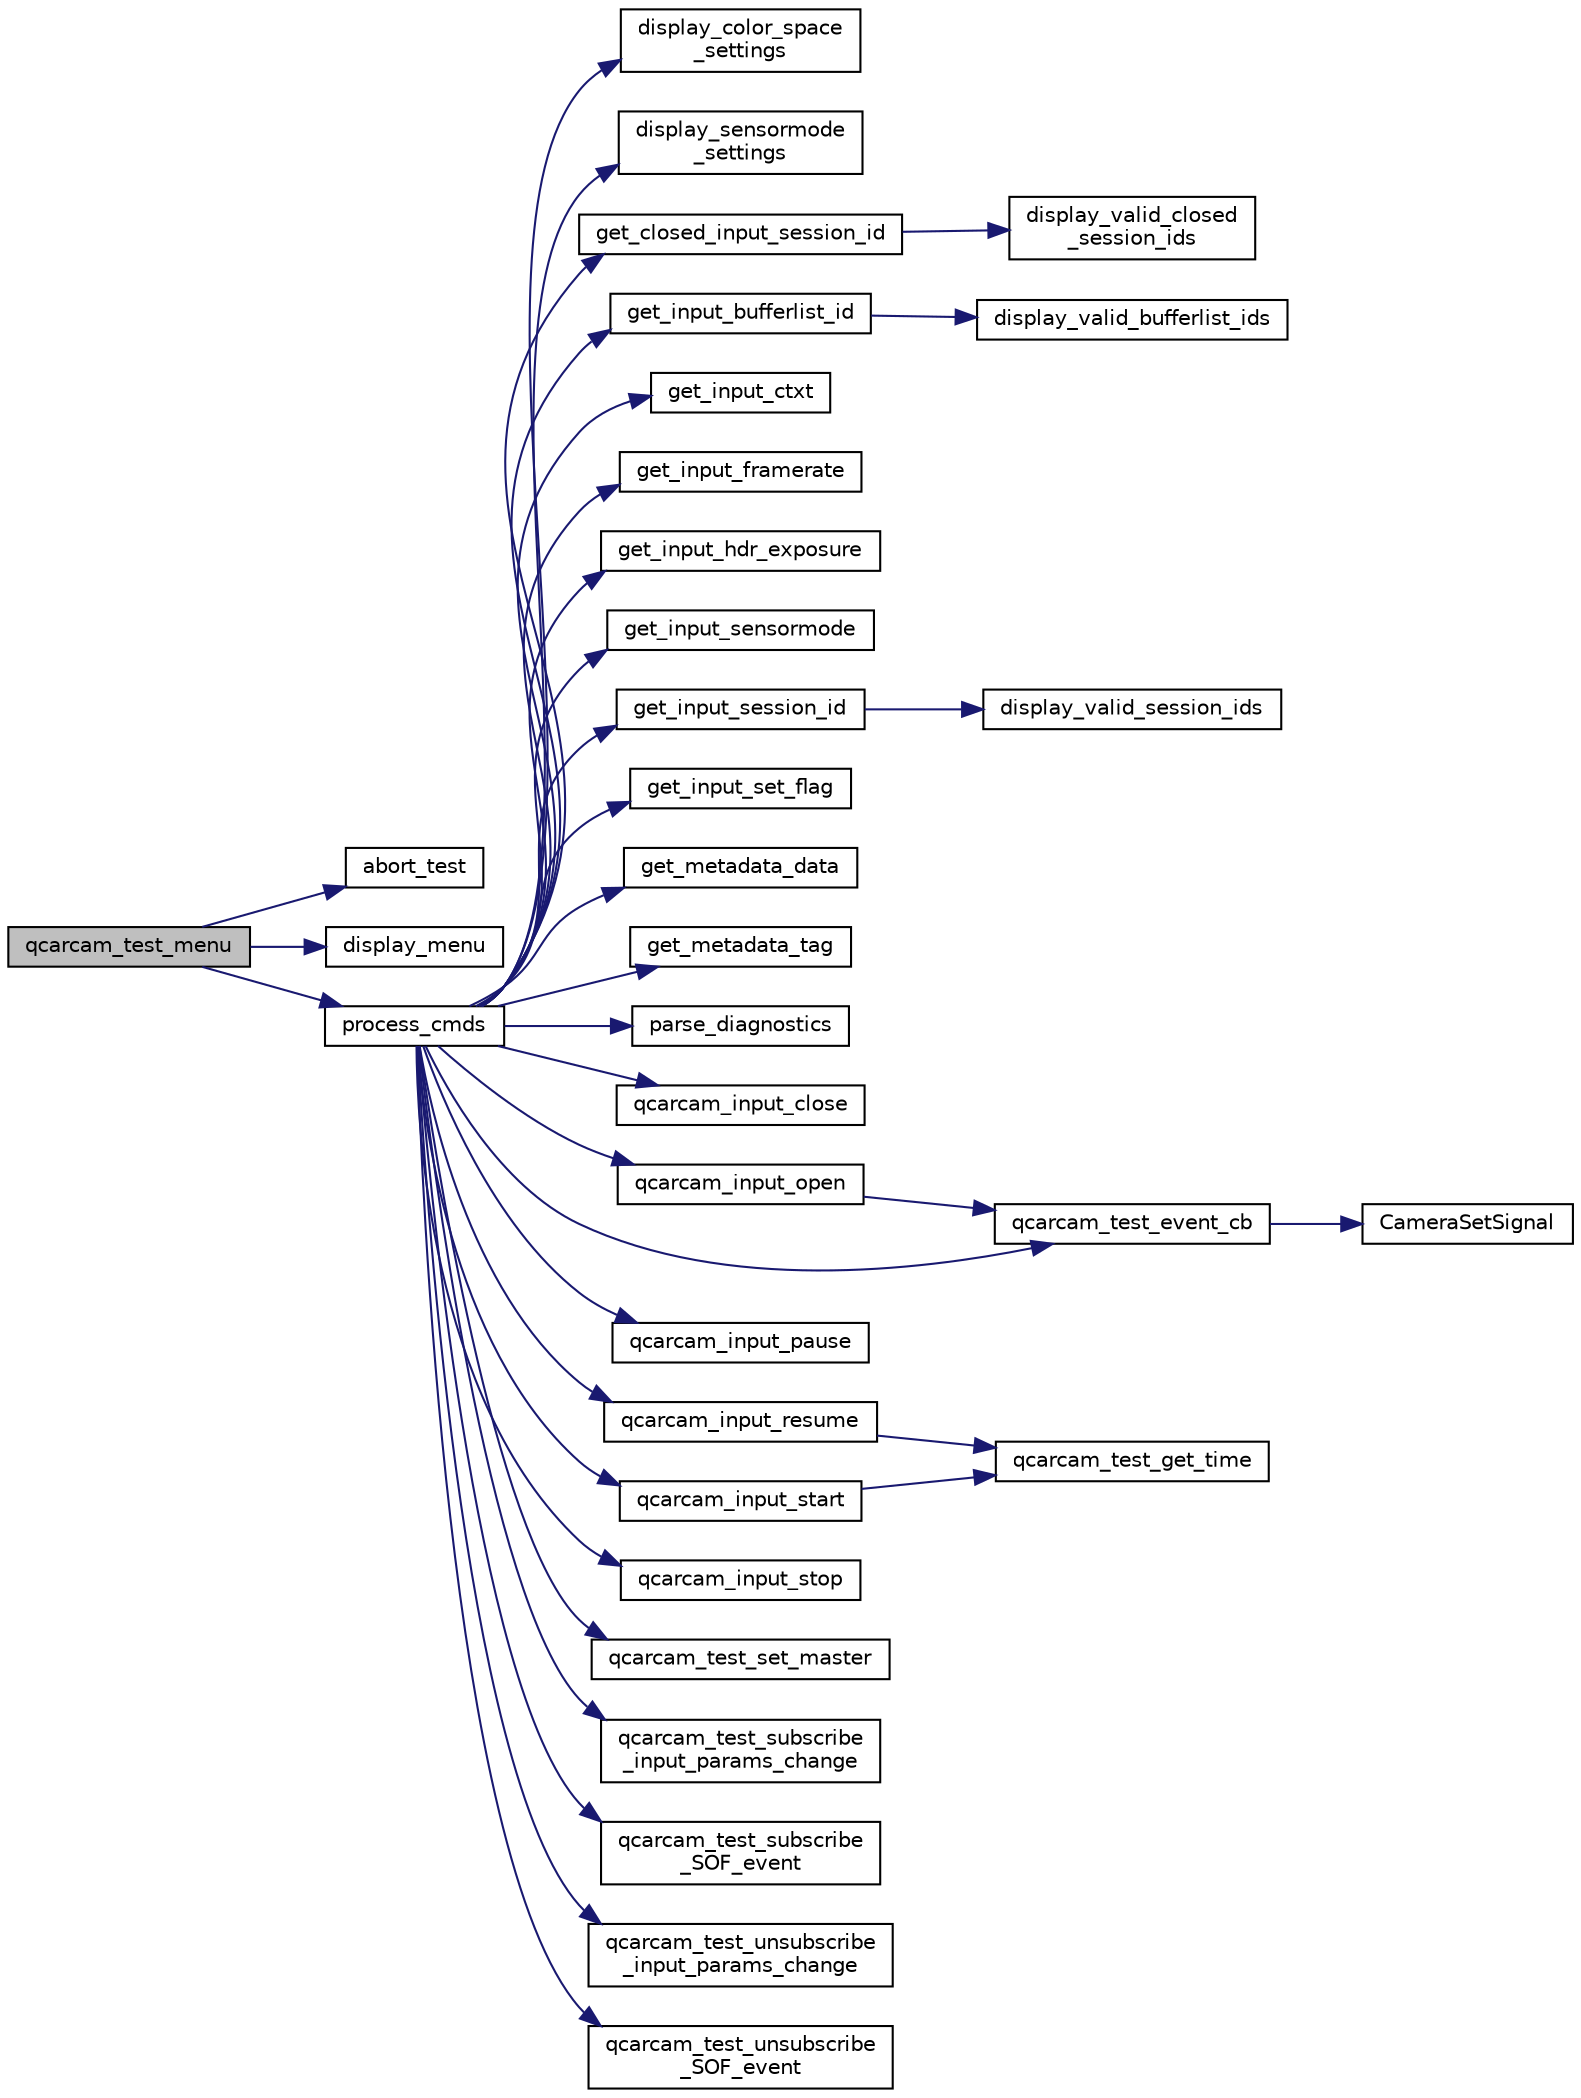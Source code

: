 digraph "qcarcam_test_menu"
{
 // LATEX_PDF_SIZE
  edge [fontname="Helvetica",fontsize="10",labelfontname="Helvetica",labelfontsize="10"];
  node [fontname="Helvetica",fontsize="10",shape=record];
  rankdir="LR";
  Node1 [label="qcarcam_test_menu",height=0.2,width=0.4,color="black", fillcolor="grey75", style="filled", fontcolor="black",tooltip=" "];
  Node1 -> Node2 [color="midnightblue",fontsize="10",style="solid"];
  Node2 [label="abort_test",height=0.2,width=0.4,color="black", fillcolor="white", style="filled",URL="$qcarcam__test_8cpp.html#a1302b3a0cdfaee0c0010ed5275c8023d",tooltip=" "];
  Node1 -> Node3 [color="midnightblue",fontsize="10",style="solid"];
  Node3 [label="display_menu",height=0.2,width=0.4,color="black", fillcolor="white", style="filled",URL="$qcarcam__test__menu_8cpp.html#a65c493e4917b50c983f9efee5b278f1c",tooltip=" "];
  Node1 -> Node4 [color="midnightblue",fontsize="10",style="solid"];
  Node4 [label="process_cmds",height=0.2,width=0.4,color="black", fillcolor="white", style="filled",URL="$qcarcam__test__menu_8cpp.html#ac8ea3de86b3a9882081ac5c744c4991d",tooltip=" "];
  Node4 -> Node5 [color="midnightblue",fontsize="10",style="solid"];
  Node5 [label="display_color_space\l_settings",height=0.2,width=0.4,color="black", fillcolor="white", style="filled",URL="$qcarcam__test__menu_8cpp.html#a60cb508df00fafdfc791c6dc9eb8a945",tooltip=" "];
  Node4 -> Node6 [color="midnightblue",fontsize="10",style="solid"];
  Node6 [label="display_sensormode\l_settings",height=0.2,width=0.4,color="black", fillcolor="white", style="filled",URL="$qcarcam__test__menu_8cpp.html#ae2fc613c7ca7af17e271a6829a70957b",tooltip=" "];
  Node4 -> Node7 [color="midnightblue",fontsize="10",style="solid"];
  Node7 [label="get_closed_input_session_id",height=0.2,width=0.4,color="black", fillcolor="white", style="filled",URL="$qcarcam__test__menu_8cpp.html#ad42b00ee7ecfb328fac81814e4c295ff",tooltip=" "];
  Node7 -> Node8 [color="midnightblue",fontsize="10",style="solid"];
  Node8 [label="display_valid_closed\l_session_ids",height=0.2,width=0.4,color="black", fillcolor="white", style="filled",URL="$qcarcam__test__menu_8cpp.html#aaa9897b45f9e549958e87ac7bc3945b8",tooltip=" "];
  Node4 -> Node9 [color="midnightblue",fontsize="10",style="solid"];
  Node9 [label="get_input_bufferlist_id",height=0.2,width=0.4,color="black", fillcolor="white", style="filled",URL="$qcarcam__test__menu_8cpp.html#a7d987a813a5657d7b0f6718f887743ba",tooltip=" "];
  Node9 -> Node10 [color="midnightblue",fontsize="10",style="solid"];
  Node10 [label="display_valid_bufferlist_ids",height=0.2,width=0.4,color="black", fillcolor="white", style="filled",URL="$qcarcam__test__menu_8cpp.html#af5d57f6ea55f3ee312e0608f655e47c9",tooltip=" "];
  Node4 -> Node11 [color="midnightblue",fontsize="10",style="solid"];
  Node11 [label="get_input_ctxt",height=0.2,width=0.4,color="black", fillcolor="white", style="filled",URL="$qcarcam__test__menu_8cpp.html#a0c5b5176dd85ec189dc8fad5417b8f26",tooltip=" "];
  Node4 -> Node12 [color="midnightblue",fontsize="10",style="solid"];
  Node12 [label="get_input_framerate",height=0.2,width=0.4,color="black", fillcolor="white", style="filled",URL="$qcarcam__test__menu_8cpp.html#ab9ea2f8504ccea663b635d763b437bda",tooltip=" "];
  Node4 -> Node13 [color="midnightblue",fontsize="10",style="solid"];
  Node13 [label="get_input_hdr_exposure",height=0.2,width=0.4,color="black", fillcolor="white", style="filled",URL="$qcarcam__test__menu_8cpp.html#a9b1803f05996920059ed78b03cc7be6d",tooltip=" "];
  Node4 -> Node14 [color="midnightblue",fontsize="10",style="solid"];
  Node14 [label="get_input_sensormode",height=0.2,width=0.4,color="black", fillcolor="white", style="filled",URL="$qcarcam__test__menu_8cpp.html#af05a4a74fc485b79b4e6fdab9128b166",tooltip=" "];
  Node4 -> Node15 [color="midnightblue",fontsize="10",style="solid"];
  Node15 [label="get_input_session_id",height=0.2,width=0.4,color="black", fillcolor="white", style="filled",URL="$qcarcam__test__menu_8cpp.html#abd31b667623c554e12d1bc0b993353f9",tooltip=" "];
  Node15 -> Node16 [color="midnightblue",fontsize="10",style="solid"];
  Node16 [label="display_valid_session_ids",height=0.2,width=0.4,color="black", fillcolor="white", style="filled",URL="$qcarcam__test__menu_8cpp.html#a8354698a26421dca0b4e77d38059d7c6",tooltip=" "];
  Node4 -> Node17 [color="midnightblue",fontsize="10",style="solid"];
  Node17 [label="get_input_set_flag",height=0.2,width=0.4,color="black", fillcolor="white", style="filled",URL="$qcarcam__test__menu_8cpp.html#ab8f98cb77b31c3f36c4f22cf694aeaea",tooltip=" "];
  Node4 -> Node18 [color="midnightblue",fontsize="10",style="solid"];
  Node18 [label="get_metadata_data",height=0.2,width=0.4,color="black", fillcolor="white", style="filled",URL="$qcarcam__test__menu_8cpp.html#a87dd9167318b18c2205ffec6b447ba07",tooltip=" "];
  Node4 -> Node19 [color="midnightblue",fontsize="10",style="solid"];
  Node19 [label="get_metadata_tag",height=0.2,width=0.4,color="black", fillcolor="white", style="filled",URL="$qcarcam__test__menu_8cpp.html#a5779cb92e3d232f3cf3b502872a24449",tooltip=" "];
  Node4 -> Node20 [color="midnightblue",fontsize="10",style="solid"];
  Node20 [label="parse_diagnostics",height=0.2,width=0.4,color="black", fillcolor="white", style="filled",URL="$qcarcam__test__menu_8cpp.html#a0ededb5a649ab952fbc1ab085f8db0f0",tooltip=" "];
  Node4 -> Node21 [color="midnightblue",fontsize="10",style="solid"];
  Node21 [label="qcarcam_input_close",height=0.2,width=0.4,color="black", fillcolor="white", style="filled",URL="$qcarcam__test_8cpp.html#a08b23af4883ee1ac540f406eddbe9f8a",tooltip=" "];
  Node4 -> Node22 [color="midnightblue",fontsize="10",style="solid"];
  Node22 [label="qcarcam_input_open",height=0.2,width=0.4,color="black", fillcolor="white", style="filled",URL="$qcarcam__test_8cpp.html#a65227182bf5eedafcb7472ab75ff9001",tooltip=" "];
  Node22 -> Node23 [color="midnightblue",fontsize="10",style="solid"];
  Node23 [label="qcarcam_test_event_cb",height=0.2,width=0.4,color="black", fillcolor="white", style="filled",URL="$qcarcam__test_8cpp.html#a7f4d5cb3936ed2c24cd92bd0e1964242",tooltip=" "];
  Node23 -> Node24 [color="midnightblue",fontsize="10",style="solid"];
  Node24 [label="CameraSetSignal",height=0.2,width=0.4,color="black", fillcolor="white", style="filled",URL="$qcarcam__test_8cpp.html#a49a5e086861eaacb4069a03c4ea8c731",tooltip=" "];
  Node4 -> Node25 [color="midnightblue",fontsize="10",style="solid"];
  Node25 [label="qcarcam_input_pause",height=0.2,width=0.4,color="black", fillcolor="white", style="filled",URL="$qcarcam__test_8cpp.html#a6f81953cb32cca41fd71de50ba8bcb69",tooltip=" "];
  Node4 -> Node26 [color="midnightblue",fontsize="10",style="solid"];
  Node26 [label="qcarcam_input_resume",height=0.2,width=0.4,color="black", fillcolor="white", style="filled",URL="$qcarcam__test_8cpp.html#a771495f4ddec4db0f276b9f766b70802",tooltip=" "];
  Node26 -> Node27 [color="midnightblue",fontsize="10",style="solid"];
  Node27 [label="qcarcam_test_get_time",height=0.2,width=0.4,color="black", fillcolor="white", style="filled",URL="$qcarcam__test_8cpp.html#a8797fba9a1603854ac68a21d6824169a",tooltip=" "];
  Node4 -> Node28 [color="midnightblue",fontsize="10",style="solid"];
  Node28 [label="qcarcam_input_start",height=0.2,width=0.4,color="black", fillcolor="white", style="filled",URL="$qcarcam__test_8cpp.html#a618ce40fb6f604b475d7bfc027f76db1",tooltip=" "];
  Node28 -> Node27 [color="midnightblue",fontsize="10",style="solid"];
  Node4 -> Node29 [color="midnightblue",fontsize="10",style="solid"];
  Node29 [label="qcarcam_input_stop",height=0.2,width=0.4,color="black", fillcolor="white", style="filled",URL="$qcarcam__test_8cpp.html#afbd790e052c2ac6e127950ace2074189",tooltip=" "];
  Node4 -> Node23 [color="midnightblue",fontsize="10",style="solid"];
  Node4 -> Node30 [color="midnightblue",fontsize="10",style="solid"];
  Node30 [label="qcarcam_test_set_master",height=0.2,width=0.4,color="black", fillcolor="white", style="filled",URL="$qcarcam__test__menu_8cpp.html#ad1300adf7f5bf496591091de6c24d965",tooltip=" "];
  Node4 -> Node31 [color="midnightblue",fontsize="10",style="solid"];
  Node31 [label="qcarcam_test_subscribe\l_input_params_change",height=0.2,width=0.4,color="black", fillcolor="white", style="filled",URL="$qcarcam__test__menu_8cpp.html#af2803d95661f8f6df600a0d2f42c3ff6",tooltip=" "];
  Node4 -> Node32 [color="midnightblue",fontsize="10",style="solid"];
  Node32 [label="qcarcam_test_subscribe\l_SOF_event",height=0.2,width=0.4,color="black", fillcolor="white", style="filled",URL="$qcarcam__test__menu_8cpp.html#a4a1a921131b3981e5196c531d30876db",tooltip=" "];
  Node4 -> Node33 [color="midnightblue",fontsize="10",style="solid"];
  Node33 [label="qcarcam_test_unsubscribe\l_input_params_change",height=0.2,width=0.4,color="black", fillcolor="white", style="filled",URL="$qcarcam__test__menu_8cpp.html#ab54417f6a22f7f6634bdb6ce31c544b2",tooltip=" "];
  Node4 -> Node34 [color="midnightblue",fontsize="10",style="solid"];
  Node34 [label="qcarcam_test_unsubscribe\l_SOF_event",height=0.2,width=0.4,color="black", fillcolor="white", style="filled",URL="$qcarcam__test__menu_8cpp.html#affe4880f6957df14e10fc4a9d6f62bad",tooltip=" "];
}
